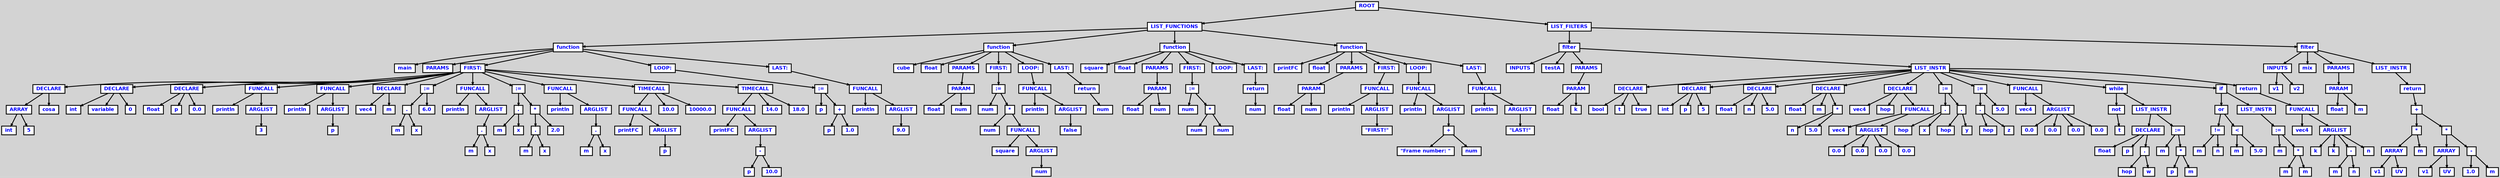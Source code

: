 digraph {

	ordering=out;
	ranksep=.4;
	bgcolor="lightgrey"; node [shape=box, fixedsize=false, fontsize=12, fontname="Helvetica-bold", fontcolor="blue"
		width=.25, height=.25, color="black", fillcolor="white", style="filled, solid, bold"];
	edge [arrowsize=.5, color="black", style="bold"]

  n0 [label="ROOT"];
  n1 [label="LIST_FUNCTIONS"];
  n1 [label="LIST_FUNCTIONS"];
  n2 [label="function"];
  n2 [label="function"];
  n3 [label="main"];
  n4 [label="PARAMS"];
  n5 [label="FIRST:"];
  n5 [label="FIRST:"];
  n6 [label="DECLARE"];
  n6 [label="DECLARE"];
  n7 [label="ARRAY"];
  n7 [label="ARRAY"];
  n8 [label="int"];
  n9 [label="5"];
  n10 [label="cosa"];
  n11 [label="DECLARE"];
  n11 [label="DECLARE"];
  n12 [label="int"];
  n13 [label="variable"];
  n14 [label="0"];
  n15 [label="DECLARE"];
  n15 [label="DECLARE"];
  n16 [label="float"];
  n17 [label="p"];
  n18 [label="0.0"];
  n19 [label="FUNCALL"];
  n19 [label="FUNCALL"];
  n20 [label="println"];
  n21 [label="ARGLIST"];
  n21 [label="ARGLIST"];
  n22 [label="3"];
  n23 [label="FUNCALL"];
  n23 [label="FUNCALL"];
  n24 [label="println"];
  n25 [label="ARGLIST"];
  n25 [label="ARGLIST"];
  n26 [label="p"];
  n27 [label="DECLARE"];
  n27 [label="DECLARE"];
  n28 [label="vec4"];
  n29 [label="m"];
  n30 [label=":="];
  n30 [label=":="];
  n31 [label="."];
  n31 [label="."];
  n32 [label="m"];
  n33 [label="x"];
  n34 [label="6.0"];
  n35 [label="FUNCALL"];
  n35 [label="FUNCALL"];
  n36 [label="println"];
  n37 [label="ARGLIST"];
  n37 [label="ARGLIST"];
  n38 [label="."];
  n38 [label="."];
  n39 [label="m"];
  n40 [label="x"];
  n41 [label=":="];
  n41 [label=":="];
  n42 [label="."];
  n42 [label="."];
  n43 [label="m"];
  n44 [label="x"];
  n45 [label="*"];
  n45 [label="*"];
  n46 [label="."];
  n46 [label="."];
  n47 [label="m"];
  n48 [label="x"];
  n49 [label="2.0"];
  n50 [label="FUNCALL"];
  n50 [label="FUNCALL"];
  n51 [label="println"];
  n52 [label="ARGLIST"];
  n52 [label="ARGLIST"];
  n53 [label="."];
  n53 [label="."];
  n54 [label="m"];
  n55 [label="x"];
  n56 [label="TIMECALL"];
  n56 [label="TIMECALL"];
  n57 [label="FUNCALL"];
  n57 [label="FUNCALL"];
  n58 [label="printFC"];
  n59 [label="ARGLIST"];
  n59 [label="ARGLIST"];
  n60 [label="p"];
  n61 [label="10.0"];
  n62 [label="10000.0"];
  n63 [label="TIMECALL"];
  n63 [label="TIMECALL"];
  n64 [label="FUNCALL"];
  n64 [label="FUNCALL"];
  n65 [label="printFC"];
  n66 [label="ARGLIST"];
  n66 [label="ARGLIST"];
  n67 [label="-"];
  n67 [label="-"];
  n68 [label="p"];
  n69 [label="10.0"];
  n70 [label="14.0"];
  n71 [label="18.0"];
  n72 [label="LOOP:"];
  n72 [label="LOOP:"];
  n73 [label=":="];
  n73 [label=":="];
  n74 [label="p"];
  n75 [label="+"];
  n75 [label="+"];
  n76 [label="p"];
  n77 [label="1.0"];
  n78 [label="LAST:"];
  n78 [label="LAST:"];
  n79 [label="FUNCALL"];
  n79 [label="FUNCALL"];
  n80 [label="println"];
  n81 [label="ARGLIST"];
  n81 [label="ARGLIST"];
  n82 [label="9.0"];
  n83 [label="function"];
  n83 [label="function"];
  n84 [label="cube"];
  n85 [label="float"];
  n86 [label="PARAMS"];
  n86 [label="PARAMS"];
  n87 [label="PARAM"];
  n87 [label="PARAM"];
  n88 [label="float"];
  n89 [label="num"];
  n90 [label="FIRST:"];
  n90 [label="FIRST:"];
  n91 [label=":="];
  n91 [label=":="];
  n92 [label="num"];
  n93 [label="*"];
  n93 [label="*"];
  n94 [label="num"];
  n95 [label="FUNCALL"];
  n95 [label="FUNCALL"];
  n96 [label="square"];
  n97 [label="ARGLIST"];
  n97 [label="ARGLIST"];
  n98 [label="num"];
  n99 [label="LOOP:"];
  n99 [label="LOOP:"];
  n100 [label="FUNCALL"];
  n100 [label="FUNCALL"];
  n101 [label="println"];
  n102 [label="ARGLIST"];
  n102 [label="ARGLIST"];
  n103 [label="false"];
  n104 [label="LAST:"];
  n104 [label="LAST:"];
  n105 [label="return"];
  n105 [label="return"];
  n106 [label="num"];
  n107 [label="function"];
  n107 [label="function"];
  n108 [label="square"];
  n109 [label="float"];
  n110 [label="PARAMS"];
  n110 [label="PARAMS"];
  n111 [label="PARAM"];
  n111 [label="PARAM"];
  n112 [label="float"];
  n113 [label="num"];
  n114 [label="FIRST:"];
  n114 [label="FIRST:"];
  n115 [label=":="];
  n115 [label=":="];
  n116 [label="num"];
  n117 [label="*"];
  n117 [label="*"];
  n118 [label="num"];
  n119 [label="num"];
  n120 [label="LOOP:"];
  n121 [label="LAST:"];
  n121 [label="LAST:"];
  n122 [label="return"];
  n122 [label="return"];
  n123 [label="num"];
  n124 [label="function"];
  n124 [label="function"];
  n125 [label="printFC"];
  n126 [label="float"];
  n127 [label="PARAMS"];
  n127 [label="PARAMS"];
  n128 [label="PARAM"];
  n128 [label="PARAM"];
  n129 [label="float"];
  n130 [label="num"];
  n131 [label="FIRST:"];
  n131 [label="FIRST:"];
  n132 [label="FUNCALL"];
  n132 [label="FUNCALL"];
  n133 [label="println"];
  n134 [label="ARGLIST"];
  n134 [label="ARGLIST"];
  n135 [label="\"FIRST!\""];
  n136 [label="LOOP:"];
  n136 [label="LOOP:"];
  n137 [label="FUNCALL"];
  n137 [label="FUNCALL"];
  n138 [label="println"];
  n139 [label="ARGLIST"];
  n139 [label="ARGLIST"];
  n140 [label="+"];
  n140 [label="+"];
  n141 [label="\"Frame number: \""];
  n142 [label="num"];
  n143 [label="LAST:"];
  n143 [label="LAST:"];
  n144 [label="FUNCALL"];
  n144 [label="FUNCALL"];
  n145 [label="println"];
  n146 [label="ARGLIST"];
  n146 [label="ARGLIST"];
  n147 [label="\"LAST!\""];
  n148 [label="LIST_FILTERS"];
  n148 [label="LIST_FILTERS"];
  n149 [label="filter"];
  n149 [label="filter"];
  n150 [label="INPUTS"];
  n151 [label="testA"];
  n152 [label="PARAMS"];
  n152 [label="PARAMS"];
  n153 [label="PARAM"];
  n153 [label="PARAM"];
  n154 [label="float"];
  n155 [label="k"];
  n156 [label="LIST_INSTR"];
  n156 [label="LIST_INSTR"];
  n157 [label="DECLARE"];
  n157 [label="DECLARE"];
  n158 [label="bool"];
  n159 [label="t"];
  n160 [label="true"];
  n161 [label="DECLARE"];
  n161 [label="DECLARE"];
  n162 [label="int"];
  n163 [label="p"];
  n164 [label="5"];
  n165 [label="DECLARE"];
  n165 [label="DECLARE"];
  n166 [label="float"];
  n167 [label="n"];
  n168 [label="5.0"];
  n169 [label="DECLARE"];
  n169 [label="DECLARE"];
  n170 [label="float"];
  n171 [label="m"];
  n172 [label="*"];
  n172 [label="*"];
  n173 [label="n"];
  n174 [label="5.0"];
  n175 [label="DECLARE"];
  n175 [label="DECLARE"];
  n176 [label="vec4"];
  n177 [label="hop"];
  n178 [label="FUNCALL"];
  n178 [label="FUNCALL"];
  n179 [label="vec4"];
  n180 [label="ARGLIST"];
  n180 [label="ARGLIST"];
  n181 [label="0.0"];
  n182 [label="0.0"];
  n183 [label="0.0"];
  n184 [label="0.0"];
  n185 [label=":="];
  n185 [label=":="];
  n186 [label="."];
  n186 [label="."];
  n187 [label="hop"];
  n188 [label="x"];
  n189 [label="."];
  n189 [label="."];
  n190 [label="hop"];
  n191 [label="y"];
  n192 [label=":="];
  n192 [label=":="];
  n193 [label="."];
  n193 [label="."];
  n194 [label="hop"];
  n195 [label="z"];
  n196 [label="5.0"];
  n197 [label="FUNCALL"];
  n197 [label="FUNCALL"];
  n198 [label="vec4"];
  n199 [label="ARGLIST"];
  n199 [label="ARGLIST"];
  n200 [label="0.0"];
  n201 [label="0.0"];
  n202 [label="0.0"];
  n203 [label="0.0"];
  n204 [label="while"];
  n204 [label="while"];
  n205 [label="not"];
  n205 [label="not"];
  n206 [label="t"];
  n207 [label="LIST_INSTR"];
  n207 [label="LIST_INSTR"];
  n208 [label="DECLARE"];
  n208 [label="DECLARE"];
  n209 [label="float"];
  n210 [label="p"];
  n211 [label="."];
  n211 [label="."];
  n212 [label="hop"];
  n213 [label="w"];
  n214 [label=":="];
  n214 [label=":="];
  n215 [label="m"];
  n216 [label="*"];
  n216 [label="*"];
  n217 [label="p"];
  n218 [label="m"];
  n219 [label="if"];
  n219 [label="if"];
  n220 [label="or"];
  n220 [label="or"];
  n221 [label="!="];
  n221 [label="!="];
  n222 [label="m"];
  n223 [label="n"];
  n224 [label="<"];
  n224 [label="<"];
  n225 [label="m"];
  n226 [label="5.0"];
  n227 [label="LIST_INSTR"];
  n227 [label="LIST_INSTR"];
  n228 [label=":="];
  n228 [label=":="];
  n229 [label="m"];
  n230 [label="*"];
  n230 [label="*"];
  n231 [label="m"];
  n232 [label="m"];
  n233 [label="return"];
  n233 [label="return"];
  n234 [label="FUNCALL"];
  n234 [label="FUNCALL"];
  n235 [label="vec4"];
  n236 [label="ARGLIST"];
  n236 [label="ARGLIST"];
  n237 [label="k"];
  n238 [label="k"];
  n239 [label="-"];
  n239 [label="-"];
  n240 [label="m"];
  n241 [label="n"];
  n242 [label="n"];
  n243 [label="filter"];
  n243 [label="filter"];
  n244 [label="INPUTS"];
  n244 [label="INPUTS"];
  n245 [label="v1"];
  n246 [label="v2"];
  n247 [label="mix"];
  n248 [label="PARAMS"];
  n248 [label="PARAMS"];
  n249 [label="PARAM"];
  n249 [label="PARAM"];
  n250 [label="float"];
  n251 [label="m"];
  n252 [label="LIST_INSTR"];
  n252 [label="LIST_INSTR"];
  n253 [label="return"];
  n253 [label="return"];
  n254 [label="+"];
  n254 [label="+"];
  n255 [label="*"];
  n255 [label="*"];
  n256 [label="ARRAY"];
  n256 [label="ARRAY"];
  n257 [label="v1"];
  n258 [label="UV"];
  n259 [label="m"];
  n260 [label="*"];
  n260 [label="*"];
  n261 [label="ARRAY"];
  n261 [label="ARRAY"];
  n262 [label="v1"];
  n263 [label="UV"];
  n264 [label="-"];
  n264 [label="-"];
  n265 [label="1.0"];
  n266 [label="m"];

  n0 -> n1 // "ROOT" -> "LIST_FUNCTIONS"
  n1 -> n2 // "LIST_FUNCTIONS" -> "function"
  n2 -> n3 // "function" -> "main"
  n2 -> n4 // "function" -> "PARAMS"
  n2 -> n5 // "function" -> "FIRST:"
  n5 -> n6 // "FIRST:" -> "DECLARE"
  n6 -> n7 // "DECLARE" -> "ARRAY"
  n7 -> n8 // "ARRAY" -> "int"
  n7 -> n9 // "ARRAY" -> "5"
  n6 -> n10 // "DECLARE" -> "cosa"
  n5 -> n11 // "FIRST:" -> "DECLARE"
  n11 -> n12 // "DECLARE" -> "int"
  n11 -> n13 // "DECLARE" -> "variable"
  n11 -> n14 // "DECLARE" -> "0"
  n5 -> n15 // "FIRST:" -> "DECLARE"
  n15 -> n16 // "DECLARE" -> "float"
  n15 -> n17 // "DECLARE" -> "p"
  n15 -> n18 // "DECLARE" -> "0.0"
  n5 -> n19 // "FIRST:" -> "FUNCALL"
  n19 -> n20 // "FUNCALL" -> "println"
  n19 -> n21 // "FUNCALL" -> "ARGLIST"
  n21 -> n22 // "ARGLIST" -> "3"
  n5 -> n23 // "FIRST:" -> "FUNCALL"
  n23 -> n24 // "FUNCALL" -> "println"
  n23 -> n25 // "FUNCALL" -> "ARGLIST"
  n25 -> n26 // "ARGLIST" -> "p"
  n5 -> n27 // "FIRST:" -> "DECLARE"
  n27 -> n28 // "DECLARE" -> "vec4"
  n27 -> n29 // "DECLARE" -> "m"
  n5 -> n30 // "FIRST:" -> ":="
  n30 -> n31 // ":=" -> "."
  n31 -> n32 // "." -> "m"
  n31 -> n33 // "." -> "x"
  n30 -> n34 // ":=" -> "6.0"
  n5 -> n35 // "FIRST:" -> "FUNCALL"
  n35 -> n36 // "FUNCALL" -> "println"
  n35 -> n37 // "FUNCALL" -> "ARGLIST"
  n37 -> n38 // "ARGLIST" -> "."
  n38 -> n39 // "." -> "m"
  n38 -> n40 // "." -> "x"
  n5 -> n41 // "FIRST:" -> ":="
  n41 -> n42 // ":=" -> "."
  n42 -> n43 // "." -> "m"
  n42 -> n44 // "." -> "x"
  n41 -> n45 // ":=" -> "*"
  n45 -> n46 // "*" -> "."
  n46 -> n47 // "." -> "m"
  n46 -> n48 // "." -> "x"
  n45 -> n49 // "*" -> "2.0"
  n5 -> n50 // "FIRST:" -> "FUNCALL"
  n50 -> n51 // "FUNCALL" -> "println"
  n50 -> n52 // "FUNCALL" -> "ARGLIST"
  n52 -> n53 // "ARGLIST" -> "."
  n53 -> n54 // "." -> "m"
  n53 -> n55 // "." -> "x"
  n5 -> n56 // "FIRST:" -> "TIMECALL"
  n56 -> n57 // "TIMECALL" -> "FUNCALL"
  n57 -> n58 // "FUNCALL" -> "printFC"
  n57 -> n59 // "FUNCALL" -> "ARGLIST"
  n59 -> n60 // "ARGLIST" -> "p"
  n56 -> n61 // "TIMECALL" -> "10.0"
  n56 -> n62 // "TIMECALL" -> "10000.0"
  n5 -> n63 // "FIRST:" -> "TIMECALL"
  n63 -> n64 // "TIMECALL" -> "FUNCALL"
  n64 -> n65 // "FUNCALL" -> "printFC"
  n64 -> n66 // "FUNCALL" -> "ARGLIST"
  n66 -> n67 // "ARGLIST" -> "-"
  n67 -> n68 // "-" -> "p"
  n67 -> n69 // "-" -> "10.0"
  n63 -> n70 // "TIMECALL" -> "14.0"
  n63 -> n71 // "TIMECALL" -> "18.0"
  n2 -> n72 // "function" -> "LOOP:"
  n72 -> n73 // "LOOP:" -> ":="
  n73 -> n74 // ":=" -> "p"
  n73 -> n75 // ":=" -> "+"
  n75 -> n76 // "+" -> "p"
  n75 -> n77 // "+" -> "1.0"
  n2 -> n78 // "function" -> "LAST:"
  n78 -> n79 // "LAST:" -> "FUNCALL"
  n79 -> n80 // "FUNCALL" -> "println"
  n79 -> n81 // "FUNCALL" -> "ARGLIST"
  n81 -> n82 // "ARGLIST" -> "9.0"
  n1 -> n83 // "LIST_FUNCTIONS" -> "function"
  n83 -> n84 // "function" -> "cube"
  n83 -> n85 // "function" -> "float"
  n83 -> n86 // "function" -> "PARAMS"
  n86 -> n87 // "PARAMS" -> "PARAM"
  n87 -> n88 // "PARAM" -> "float"
  n87 -> n89 // "PARAM" -> "num"
  n83 -> n90 // "function" -> "FIRST:"
  n90 -> n91 // "FIRST:" -> ":="
  n91 -> n92 // ":=" -> "num"
  n91 -> n93 // ":=" -> "*"
  n93 -> n94 // "*" -> "num"
  n93 -> n95 // "*" -> "FUNCALL"
  n95 -> n96 // "FUNCALL" -> "square"
  n95 -> n97 // "FUNCALL" -> "ARGLIST"
  n97 -> n98 // "ARGLIST" -> "num"
  n83 -> n99 // "function" -> "LOOP:"
  n99 -> n100 // "LOOP:" -> "FUNCALL"
  n100 -> n101 // "FUNCALL" -> "println"
  n100 -> n102 // "FUNCALL" -> "ARGLIST"
  n102 -> n103 // "ARGLIST" -> "false"
  n83 -> n104 // "function" -> "LAST:"
  n104 -> n105 // "LAST:" -> "return"
  n105 -> n106 // "return" -> "num"
  n1 -> n107 // "LIST_FUNCTIONS" -> "function"
  n107 -> n108 // "function" -> "square"
  n107 -> n109 // "function" -> "float"
  n107 -> n110 // "function" -> "PARAMS"
  n110 -> n111 // "PARAMS" -> "PARAM"
  n111 -> n112 // "PARAM" -> "float"
  n111 -> n113 // "PARAM" -> "num"
  n107 -> n114 // "function" -> "FIRST:"
  n114 -> n115 // "FIRST:" -> ":="
  n115 -> n116 // ":=" -> "num"
  n115 -> n117 // ":=" -> "*"
  n117 -> n118 // "*" -> "num"
  n117 -> n119 // "*" -> "num"
  n107 -> n120 // "function" -> "LOOP:"
  n107 -> n121 // "function" -> "LAST:"
  n121 -> n122 // "LAST:" -> "return"
  n122 -> n123 // "return" -> "num"
  n1 -> n124 // "LIST_FUNCTIONS" -> "function"
  n124 -> n125 // "function" -> "printFC"
  n124 -> n126 // "function" -> "float"
  n124 -> n127 // "function" -> "PARAMS"
  n127 -> n128 // "PARAMS" -> "PARAM"
  n128 -> n129 // "PARAM" -> "float"
  n128 -> n130 // "PARAM" -> "num"
  n124 -> n131 // "function" -> "FIRST:"
  n131 -> n132 // "FIRST:" -> "FUNCALL"
  n132 -> n133 // "FUNCALL" -> "println"
  n132 -> n134 // "FUNCALL" -> "ARGLIST"
  n134 -> n135 // "ARGLIST" -> "\"FIRST!\""
  n124 -> n136 // "function" -> "LOOP:"
  n136 -> n137 // "LOOP:" -> "FUNCALL"
  n137 -> n138 // "FUNCALL" -> "println"
  n137 -> n139 // "FUNCALL" -> "ARGLIST"
  n139 -> n140 // "ARGLIST" -> "+"
  n140 -> n141 // "+" -> "\"Frame number: \""
  n140 -> n142 // "+" -> "num"
  n124 -> n143 // "function" -> "LAST:"
  n143 -> n144 // "LAST:" -> "FUNCALL"
  n144 -> n145 // "FUNCALL" -> "println"
  n144 -> n146 // "FUNCALL" -> "ARGLIST"
  n146 -> n147 // "ARGLIST" -> "\"LAST!\""
  n0 -> n148 // "ROOT" -> "LIST_FILTERS"
  n148 -> n149 // "LIST_FILTERS" -> "filter"
  n149 -> n150 // "filter" -> "INPUTS"
  n149 -> n151 // "filter" -> "testA"
  n149 -> n152 // "filter" -> "PARAMS"
  n152 -> n153 // "PARAMS" -> "PARAM"
  n153 -> n154 // "PARAM" -> "float"
  n153 -> n155 // "PARAM" -> "k"
  n149 -> n156 // "filter" -> "LIST_INSTR"
  n156 -> n157 // "LIST_INSTR" -> "DECLARE"
  n157 -> n158 // "DECLARE" -> "bool"
  n157 -> n159 // "DECLARE" -> "t"
  n157 -> n160 // "DECLARE" -> "true"
  n156 -> n161 // "LIST_INSTR" -> "DECLARE"
  n161 -> n162 // "DECLARE" -> "int"
  n161 -> n163 // "DECLARE" -> "p"
  n161 -> n164 // "DECLARE" -> "5"
  n156 -> n165 // "LIST_INSTR" -> "DECLARE"
  n165 -> n166 // "DECLARE" -> "float"
  n165 -> n167 // "DECLARE" -> "n"
  n165 -> n168 // "DECLARE" -> "5.0"
  n156 -> n169 // "LIST_INSTR" -> "DECLARE"
  n169 -> n170 // "DECLARE" -> "float"
  n169 -> n171 // "DECLARE" -> "m"
  n169 -> n172 // "DECLARE" -> "*"
  n172 -> n173 // "*" -> "n"
  n172 -> n174 // "*" -> "5.0"
  n156 -> n175 // "LIST_INSTR" -> "DECLARE"
  n175 -> n176 // "DECLARE" -> "vec4"
  n175 -> n177 // "DECLARE" -> "hop"
  n175 -> n178 // "DECLARE" -> "FUNCALL"
  n178 -> n179 // "FUNCALL" -> "vec4"
  n178 -> n180 // "FUNCALL" -> "ARGLIST"
  n180 -> n181 // "ARGLIST" -> "0.0"
  n180 -> n182 // "ARGLIST" -> "0.0"
  n180 -> n183 // "ARGLIST" -> "0.0"
  n180 -> n184 // "ARGLIST" -> "0.0"
  n156 -> n185 // "LIST_INSTR" -> ":="
  n185 -> n186 // ":=" -> "."
  n186 -> n187 // "." -> "hop"
  n186 -> n188 // "." -> "x"
  n185 -> n189 // ":=" -> "."
  n189 -> n190 // "." -> "hop"
  n189 -> n191 // "." -> "y"
  n156 -> n192 // "LIST_INSTR" -> ":="
  n192 -> n193 // ":=" -> "."
  n193 -> n194 // "." -> "hop"
  n193 -> n195 // "." -> "z"
  n192 -> n196 // ":=" -> "5.0"
  n156 -> n197 // "LIST_INSTR" -> "FUNCALL"
  n197 -> n198 // "FUNCALL" -> "vec4"
  n197 -> n199 // "FUNCALL" -> "ARGLIST"
  n199 -> n200 // "ARGLIST" -> "0.0"
  n199 -> n201 // "ARGLIST" -> "0.0"
  n199 -> n202 // "ARGLIST" -> "0.0"
  n199 -> n203 // "ARGLIST" -> "0.0"
  n156 -> n204 // "LIST_INSTR" -> "while"
  n204 -> n205 // "while" -> "not"
  n205 -> n206 // "not" -> "t"
  n204 -> n207 // "while" -> "LIST_INSTR"
  n207 -> n208 // "LIST_INSTR" -> "DECLARE"
  n208 -> n209 // "DECLARE" -> "float"
  n208 -> n210 // "DECLARE" -> "p"
  n208 -> n211 // "DECLARE" -> "."
  n211 -> n212 // "." -> "hop"
  n211 -> n213 // "." -> "w"
  n207 -> n214 // "LIST_INSTR" -> ":="
  n214 -> n215 // ":=" -> "m"
  n214 -> n216 // ":=" -> "*"
  n216 -> n217 // "*" -> "p"
  n216 -> n218 // "*" -> "m"
  n156 -> n219 // "LIST_INSTR" -> "if"
  n219 -> n220 // "if" -> "or"
  n220 -> n221 // "or" -> "!="
  n221 -> n222 // "!=" -> "m"
  n221 -> n223 // "!=" -> "n"
  n220 -> n224 // "or" -> "<"
  n224 -> n225 // "<" -> "m"
  n224 -> n226 // "<" -> "5.0"
  n219 -> n227 // "if" -> "LIST_INSTR"
  n227 -> n228 // "LIST_INSTR" -> ":="
  n228 -> n229 // ":=" -> "m"
  n228 -> n230 // ":=" -> "*"
  n230 -> n231 // "*" -> "m"
  n230 -> n232 // "*" -> "m"
  n156 -> n233 // "LIST_INSTR" -> "return"
  n233 -> n234 // "return" -> "FUNCALL"
  n234 -> n235 // "FUNCALL" -> "vec4"
  n234 -> n236 // "FUNCALL" -> "ARGLIST"
  n236 -> n237 // "ARGLIST" -> "k"
  n236 -> n238 // "ARGLIST" -> "k"
  n236 -> n239 // "ARGLIST" -> "-"
  n239 -> n240 // "-" -> "m"
  n239 -> n241 // "-" -> "n"
  n236 -> n242 // "ARGLIST" -> "n"
  n148 -> n243 // "LIST_FILTERS" -> "filter"
  n243 -> n244 // "filter" -> "INPUTS"
  n244 -> n245 // "INPUTS" -> "v1"
  n244 -> n246 // "INPUTS" -> "v2"
  n243 -> n247 // "filter" -> "mix"
  n243 -> n248 // "filter" -> "PARAMS"
  n248 -> n249 // "PARAMS" -> "PARAM"
  n249 -> n250 // "PARAM" -> "float"
  n249 -> n251 // "PARAM" -> "m"
  n243 -> n252 // "filter" -> "LIST_INSTR"
  n252 -> n253 // "LIST_INSTR" -> "return"
  n253 -> n254 // "return" -> "+"
  n254 -> n255 // "+" -> "*"
  n255 -> n256 // "*" -> "ARRAY"
  n256 -> n257 // "ARRAY" -> "v1"
  n256 -> n258 // "ARRAY" -> "UV"
  n255 -> n259 // "*" -> "m"
  n254 -> n260 // "+" -> "*"
  n260 -> n261 // "*" -> "ARRAY"
  n261 -> n262 // "ARRAY" -> "v1"
  n261 -> n263 // "ARRAY" -> "UV"
  n260 -> n264 // "*" -> "-"
  n264 -> n265 // "-" -> "1.0"
  n264 -> n266 // "-" -> "m"

}
